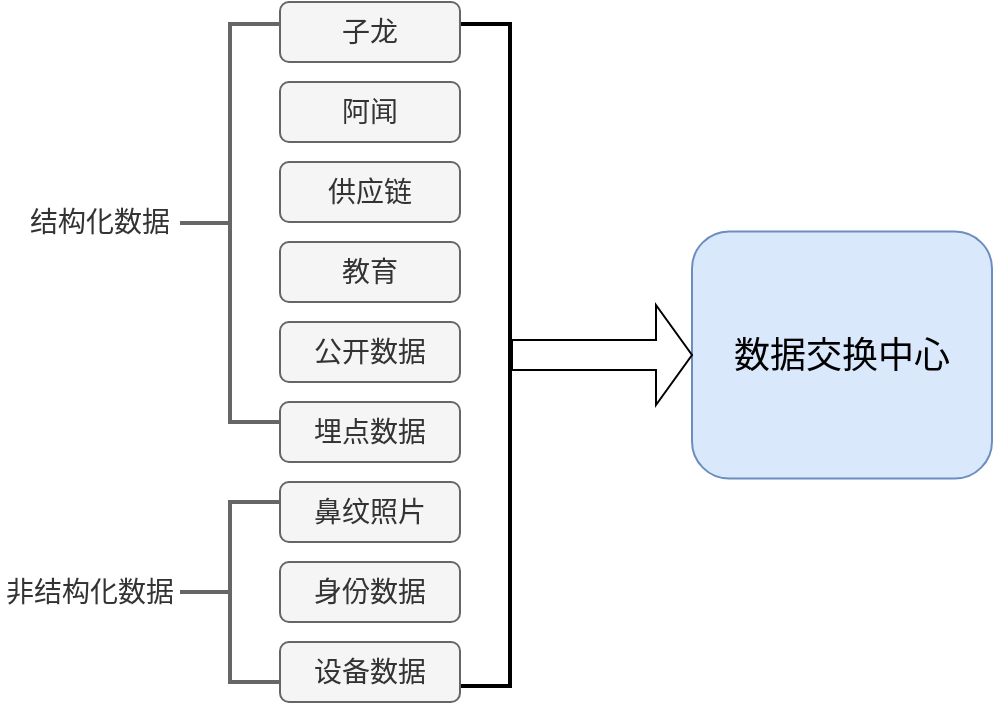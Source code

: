 <mxfile version="13.6.6" type="github">
  <diagram id="zyRCt8e2ON5MfHPmFgTw" name="第 1 页">
    <mxGraphModel dx="1378" dy="803" grid="1" gridSize="10" guides="1" tooltips="1" connect="1" arrows="1" fold="1" page="1" pageScale="1" pageWidth="1169" pageHeight="1654" math="0" shadow="0">
      <root>
        <mxCell id="0" />
        <mxCell id="1" parent="0" />
        <mxCell id="Rp6cTYKgY0yFOnmW5CrR-20" value="" style="strokeWidth=2;html=1;shape=mxgraph.flowchart.annotation_2;align=left;labelPosition=right;pointerEvents=1;rotation=-180;" vertex="1" parent="1">
          <mxGeometry x="260" y="171" width="50" height="331" as="geometry" />
        </mxCell>
        <mxCell id="Rp6cTYKgY0yFOnmW5CrR-1" value="&lt;font style=&quot;font-size: 14px&quot;&gt;子龙&lt;/font&gt;" style="rounded=1;whiteSpace=wrap;html=1;fillColor=#f5f5f5;strokeColor=#666666;fontColor=#333333;" vertex="1" parent="1">
          <mxGeometry x="170" y="160" width="90" height="30" as="geometry" />
        </mxCell>
        <mxCell id="Rp6cTYKgY0yFOnmW5CrR-2" value="&lt;font style=&quot;font-size: 14px&quot;&gt;阿闻&lt;/font&gt;" style="rounded=1;whiteSpace=wrap;html=1;fillColor=#f5f5f5;strokeColor=#666666;fontColor=#333333;" vertex="1" parent="1">
          <mxGeometry x="170" y="200" width="90" height="30" as="geometry" />
        </mxCell>
        <mxCell id="Rp6cTYKgY0yFOnmW5CrR-3" value="&lt;font style=&quot;font-size: 14px&quot;&gt;供应链&lt;/font&gt;" style="rounded=1;whiteSpace=wrap;html=1;fillColor=#f5f5f5;strokeColor=#666666;fontColor=#333333;" vertex="1" parent="1">
          <mxGeometry x="170" y="240" width="90" height="30" as="geometry" />
        </mxCell>
        <mxCell id="Rp6cTYKgY0yFOnmW5CrR-4" value="&lt;font style=&quot;font-size: 14px&quot;&gt;教育&lt;/font&gt;" style="rounded=1;whiteSpace=wrap;html=1;fillColor=#f5f5f5;strokeColor=#666666;fontColor=#333333;" vertex="1" parent="1">
          <mxGeometry x="170" y="280" width="90" height="30" as="geometry" />
        </mxCell>
        <mxCell id="Rp6cTYKgY0yFOnmW5CrR-5" value="&lt;font style=&quot;font-size: 14px&quot;&gt;鼻纹照片&lt;/font&gt;" style="rounded=1;whiteSpace=wrap;html=1;fillColor=#f5f5f5;strokeColor=#666666;fontColor=#333333;" vertex="1" parent="1">
          <mxGeometry x="170" y="400" width="90" height="30" as="geometry" />
        </mxCell>
        <mxCell id="Rp6cTYKgY0yFOnmW5CrR-6" value="&lt;font style=&quot;font-size: 14px&quot;&gt;身份数据&lt;/font&gt;" style="rounded=1;whiteSpace=wrap;html=1;fillColor=#f5f5f5;strokeColor=#666666;fontColor=#333333;" vertex="1" parent="1">
          <mxGeometry x="170" y="440" width="90" height="30" as="geometry" />
        </mxCell>
        <mxCell id="Rp6cTYKgY0yFOnmW5CrR-7" value="&lt;font style=&quot;font-size: 14px&quot;&gt;公开数据&lt;/font&gt;" style="rounded=1;whiteSpace=wrap;html=1;fillColor=#f5f5f5;strokeColor=#666666;fontColor=#333333;" vertex="1" parent="1">
          <mxGeometry x="170" y="320" width="90" height="30" as="geometry" />
        </mxCell>
        <mxCell id="Rp6cTYKgY0yFOnmW5CrR-8" value="&lt;span style=&quot;font-size: 14px&quot;&gt;埋点数据&lt;/span&gt;" style="rounded=1;whiteSpace=wrap;html=1;fillColor=#f5f5f5;strokeColor=#666666;fontColor=#333333;" vertex="1" parent="1">
          <mxGeometry x="170" y="360" width="90" height="30" as="geometry" />
        </mxCell>
        <mxCell id="Rp6cTYKgY0yFOnmW5CrR-9" value="&lt;span style=&quot;font-size: 14px&quot;&gt;设备数据&lt;/span&gt;" style="rounded=1;whiteSpace=wrap;html=1;fillColor=#f5f5f5;strokeColor=#666666;fontColor=#333333;" vertex="1" parent="1">
          <mxGeometry x="170" y="480" width="90" height="30" as="geometry" />
        </mxCell>
        <mxCell id="Rp6cTYKgY0yFOnmW5CrR-10" value="" style="strokeWidth=2;html=1;shape=mxgraph.flowchart.annotation_2;align=left;labelPosition=right;pointerEvents=1;fillColor=#f5f5f5;strokeColor=#666666;fontColor=#333333;" vertex="1" parent="1">
          <mxGeometry x="120" y="171" width="50" height="199" as="geometry" />
        </mxCell>
        <mxCell id="Rp6cTYKgY0yFOnmW5CrR-12" value="" style="strokeWidth=2;html=1;shape=mxgraph.flowchart.annotation_2;align=left;labelPosition=right;pointerEvents=1;fillColor=#f5f5f5;strokeColor=#666666;fontColor=#333333;" vertex="1" parent="1">
          <mxGeometry x="120" y="410" width="50" height="90" as="geometry" />
        </mxCell>
        <mxCell id="Rp6cTYKgY0yFOnmW5CrR-15" value="&lt;font style=&quot;font-size: 18px&quot;&gt;数据交换中心&lt;/font&gt;" style="rounded=1;whiteSpace=wrap;html=1;fillColor=#dae8fc;strokeColor=#6c8ebf;" vertex="1" parent="1">
          <mxGeometry x="376" y="274.75" width="150" height="123.5" as="geometry" />
        </mxCell>
        <mxCell id="Rp6cTYKgY0yFOnmW5CrR-16" value="&lt;span style=&quot;color: rgb(51 , 51 , 51) ; font-size: 14px&quot;&gt;结构化数据&lt;/span&gt;" style="text;html=1;strokeColor=none;fillColor=none;align=center;verticalAlign=middle;whiteSpace=wrap;rounded=0;" vertex="1" parent="1">
          <mxGeometry x="40" y="260" width="80" height="20" as="geometry" />
        </mxCell>
        <mxCell id="Rp6cTYKgY0yFOnmW5CrR-17" value="&lt;span style=&quot;color: rgb(51 , 51 , 51) ; font-size: 14px&quot;&gt;非结构化数据&lt;/span&gt;" style="text;html=1;strokeColor=none;fillColor=none;align=center;verticalAlign=middle;whiteSpace=wrap;rounded=0;" vertex="1" parent="1">
          <mxGeometry x="30" y="445" width="90" height="20" as="geometry" />
        </mxCell>
        <mxCell id="Rp6cTYKgY0yFOnmW5CrR-19" value="" style="shape=singleArrow;whiteSpace=wrap;html=1;" vertex="1" parent="1">
          <mxGeometry x="286" y="311.5" width="90" height="50" as="geometry" />
        </mxCell>
      </root>
    </mxGraphModel>
  </diagram>
</mxfile>
